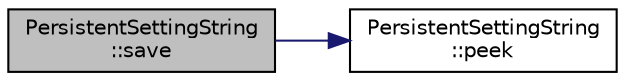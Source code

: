 digraph "PersistentSettingString::save"
{
  edge [fontname="Helvetica",fontsize="10",labelfontname="Helvetica",labelfontsize="10"];
  node [fontname="Helvetica",fontsize="10",shape=record];
  rankdir="LR";
  Node21 [label="PersistentSettingString\l::save",height=0.2,width=0.4,color="black", fillcolor="grey75", style="filled", fontcolor="black"];
  Node21 -> Node22 [color="midnightblue",fontsize="10",style="solid",fontname="Helvetica"];
  Node22 [label="PersistentSettingString\l::peek",height=0.2,width=0.4,color="black", fillcolor="white", style="filled",URL="$classPersistentSettingString.html#abf5ba6f0fd6d307f8ed43307feb640db",tooltip="peek at what is in EEPROM for this setting (may not be a valid value) "];
}
